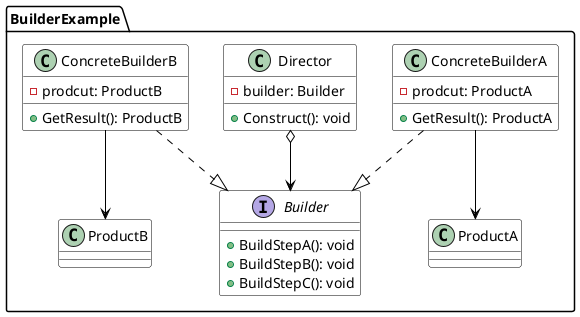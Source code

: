 @startuml
package "BuilderExample" {
    skinparam class {
	BackgroundColor White
	ArrowColor Black
	BorderColor Black
    }

    class Director {
        -builder: Builder

        +Construct(): void
    }

    interface Builder {
        +BuildStepA(): void
        +BuildStepB(): void
        +BuildStepC(): void
    }

    class ProductA {

    }

    class ProductB {
        
    }

    class ConcreteBuilderA {
        -prodcut: ProductA

        +GetResult(): ProductA
    }

    class ConcreteBuilderB {
        -prodcut: ProductB

        +GetResult(): ProductB
    }

    Director o--> Builder
    ConcreteBuilderA ..|> Builder
    ConcreteBuilderB ..|> Builder
    ConcreteBuilderA --> ProductA
    ConcreteBuilderB --> ProductB
} 
@enduml